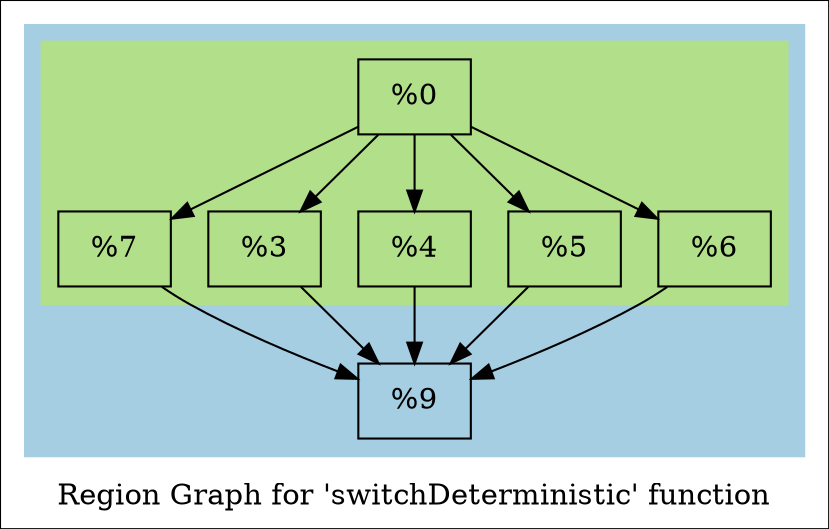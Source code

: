 digraph "Region Graph for 'switchDeterministic' function" {
	label="Region Graph for 'switchDeterministic' function";

	Node0x55eeb05f72b0 [shape=record,label="{%0 }"];
	Node0x55eeb05f72b0 -> Node0x55eeb05ec8f0;
	Node0x55eeb05f72b0 -> Node0x55eeb05e9b10;
	Node0x55eeb05f72b0 -> Node0x55eeb05e6eb0;
	Node0x55eeb05f72b0 -> Node0x55eeb05bacc0;
	Node0x55eeb05f72b0 -> Node0x55eeb05eb870;
	Node0x55eeb05ec8f0 [shape=record,label="{%7 }"];
	Node0x55eeb05ec8f0 -> Node0x55eeb05e6ce0;
	Node0x55eeb05e6ce0 [shape=record,label="{%9 }"];
	Node0x55eeb05e9b10 [shape=record,label="{%3 }"];
	Node0x55eeb05e9b10 -> Node0x55eeb05e6ce0;
	Node0x55eeb05e6eb0 [shape=record,label="{%4 }"];
	Node0x55eeb05e6eb0 -> Node0x55eeb05e6ce0;
	Node0x55eeb05bacc0 [shape=record,label="{%5 }"];
	Node0x55eeb05bacc0 -> Node0x55eeb05e6ce0;
	Node0x55eeb05eb870 [shape=record,label="{%6 }"];
	Node0x55eeb05eb870 -> Node0x55eeb05e6ce0;
	colorscheme = "paired12"
        subgraph cluster_0x55eeb05f29a0 {
          label = "";
          style = filled;
          color = 1
          subgraph cluster_0x55eeb05f2890 {
            label = "";
            style = filled;
            color = 3
            Node0x55eeb05f72b0;
            Node0x55eeb05ec8f0;
            Node0x55eeb05e9b10;
            Node0x55eeb05e6eb0;
            Node0x55eeb05bacc0;
            Node0x55eeb05eb870;
          }
          Node0x55eeb05e6ce0;
        }
}
